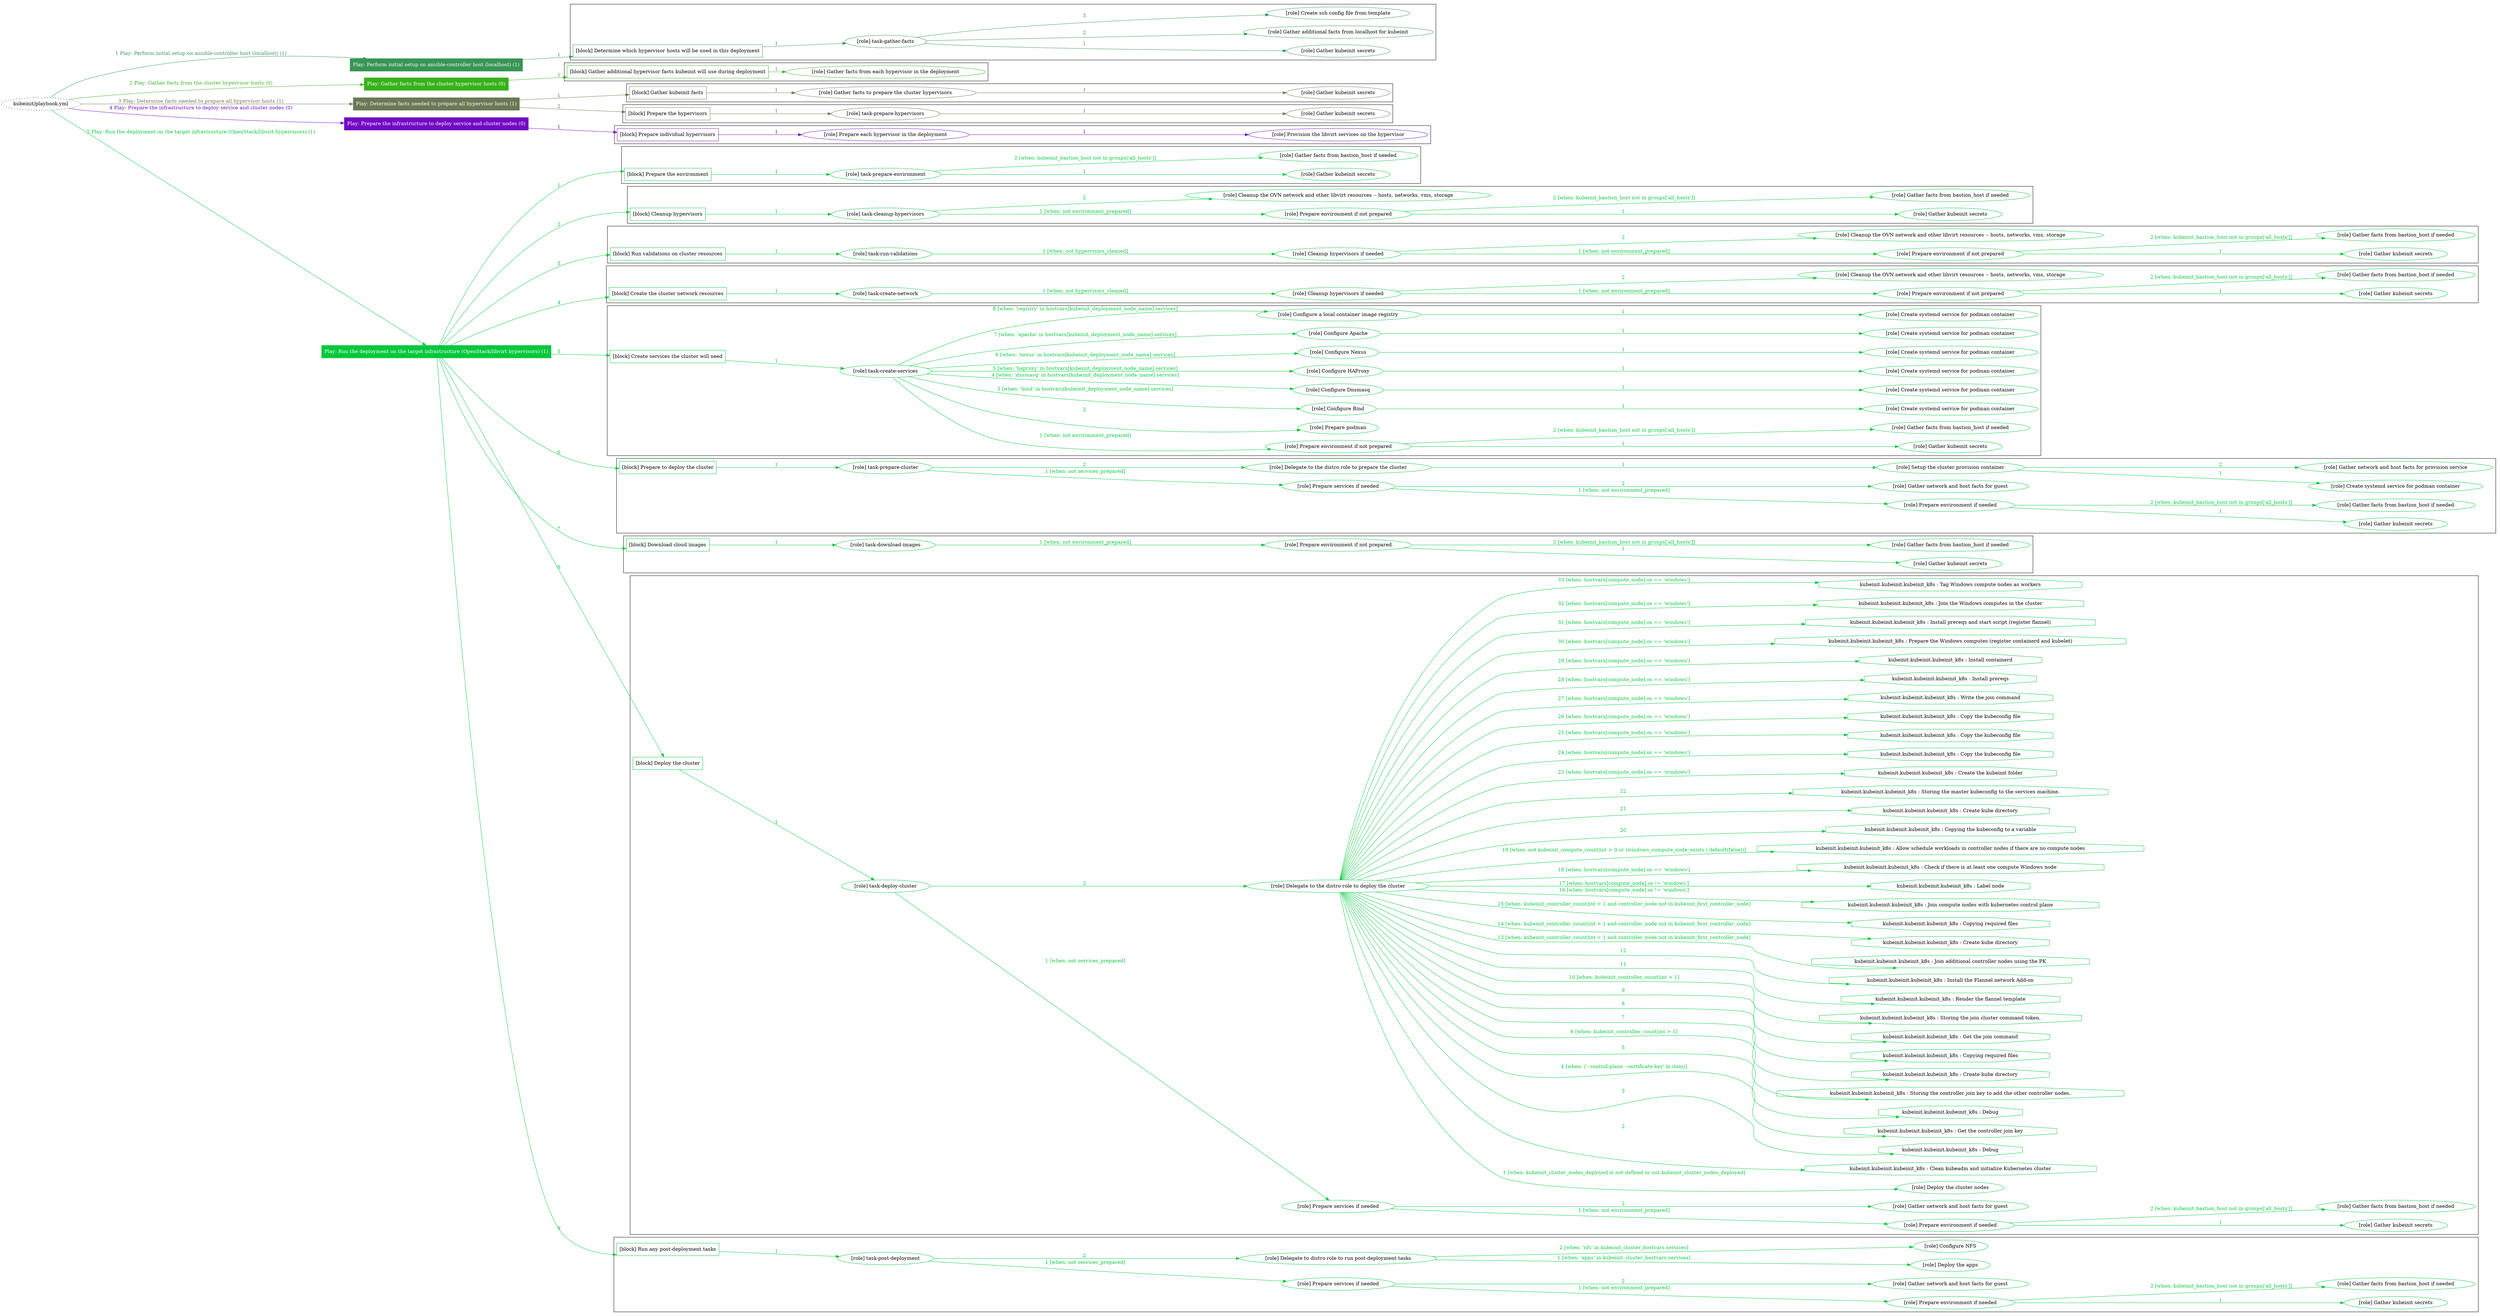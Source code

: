 digraph {
	graph [concentrate=true ordering=in rankdir=LR ratio=fill]
	edge [esep=5 sep=10]
	"kubeinit/playbook.yml" [URL="/home/runner/work/kubeinit/kubeinit/kubeinit/playbook.yml" id=playbook_8aa23e9a style=dotted]
	"kubeinit/playbook.yml" -> play_cd98b6c5 [label="1 Play: Perform initial setup on ansible-controller host (localhost) (1)" color="#379555" fontcolor="#379555" id=edge_play_cd98b6c5 labeltooltip="1 Play: Perform initial setup on ansible-controller host (localhost) (1)" tooltip="1 Play: Perform initial setup on ansible-controller host (localhost) (1)"]
	subgraph "Play: Perform initial setup on ansible-controller host (localhost) (1)" {
		play_cd98b6c5 [label="Play: Perform initial setup on ansible-controller host (localhost) (1)" URL="/home/runner/work/kubeinit/kubeinit/kubeinit/playbook.yml" color="#379555" fontcolor="#ffffff" id=play_cd98b6c5 shape=box style=filled tooltip=localhost]
		play_cd98b6c5 -> block_4af69494 [label=1 color="#379555" fontcolor="#379555" id=edge_block_4af69494 labeltooltip=1 tooltip=1]
		subgraph cluster_block_4af69494 {
			block_4af69494 [label="[block] Determine which hypervisor hosts will be used in this deployment" URL="/home/runner/work/kubeinit/kubeinit/kubeinit/playbook.yml" color="#379555" id=block_4af69494 labeltooltip="Determine which hypervisor hosts will be used in this deployment" shape=box tooltip="Determine which hypervisor hosts will be used in this deployment"]
			block_4af69494 -> role_90cfe1df [label="1 " color="#379555" fontcolor="#379555" id=edge_role_90cfe1df labeltooltip="1 " tooltip="1 "]
			subgraph "task-gather-facts" {
				role_90cfe1df [label="[role] task-gather-facts" URL="/home/runner/work/kubeinit/kubeinit/kubeinit/playbook.yml" color="#379555" id=role_90cfe1df tooltip="task-gather-facts"]
				role_90cfe1df -> role_1c43a6e4 [label="1 " color="#379555" fontcolor="#379555" id=edge_role_1c43a6e4 labeltooltip="1 " tooltip="1 "]
				subgraph "Gather kubeinit secrets" {
					role_1c43a6e4 [label="[role] Gather kubeinit secrets" URL="/home/runner/.ansible/collections/ansible_collections/kubeinit/kubeinit/roles/kubeinit_prepare/tasks/build_hypervisors_group.yml" color="#379555" id=role_1c43a6e4 tooltip="Gather kubeinit secrets"]
				}
				role_90cfe1df -> role_4e40751f [label="2 " color="#379555" fontcolor="#379555" id=edge_role_4e40751f labeltooltip="2 " tooltip="2 "]
				subgraph "Gather additional facts from localhost for kubeinit" {
					role_4e40751f [label="[role] Gather additional facts from localhost for kubeinit" URL="/home/runner/.ansible/collections/ansible_collections/kubeinit/kubeinit/roles/kubeinit_prepare/tasks/build_hypervisors_group.yml" color="#379555" id=role_4e40751f tooltip="Gather additional facts from localhost for kubeinit"]
				}
				role_90cfe1df -> role_7b172cb4 [label="3 " color="#379555" fontcolor="#379555" id=edge_role_7b172cb4 labeltooltip="3 " tooltip="3 "]
				subgraph "Create ssh config file from template" {
					role_7b172cb4 [label="[role] Create ssh config file from template" URL="/home/runner/.ansible/collections/ansible_collections/kubeinit/kubeinit/roles/kubeinit_prepare/tasks/build_hypervisors_group.yml" color="#379555" id=role_7b172cb4 tooltip="Create ssh config file from template"]
				}
			}
		}
	}
	"kubeinit/playbook.yml" -> play_408498d5 [label="2 Play: Gather facts from the cluster hypervisor hosts (0)" color="#36b21a" fontcolor="#36b21a" id=edge_play_408498d5 labeltooltip="2 Play: Gather facts from the cluster hypervisor hosts (0)" tooltip="2 Play: Gather facts from the cluster hypervisor hosts (0)"]
	subgraph "Play: Gather facts from the cluster hypervisor hosts (0)" {
		play_408498d5 [label="Play: Gather facts from the cluster hypervisor hosts (0)" URL="/home/runner/work/kubeinit/kubeinit/kubeinit/playbook.yml" color="#36b21a" fontcolor="#ffffff" id=play_408498d5 shape=box style=filled tooltip="Play: Gather facts from the cluster hypervisor hosts (0)"]
		play_408498d5 -> block_f7fae4e7 [label=1 color="#36b21a" fontcolor="#36b21a" id=edge_block_f7fae4e7 labeltooltip=1 tooltip=1]
		subgraph cluster_block_f7fae4e7 {
			block_f7fae4e7 [label="[block] Gather additional hypervisor facts kubeinit will use during deployment" URL="/home/runner/work/kubeinit/kubeinit/kubeinit/playbook.yml" color="#36b21a" id=block_f7fae4e7 labeltooltip="Gather additional hypervisor facts kubeinit will use during deployment" shape=box tooltip="Gather additional hypervisor facts kubeinit will use during deployment"]
			block_f7fae4e7 -> role_cbfa24d5 [label="1 " color="#36b21a" fontcolor="#36b21a" id=edge_role_cbfa24d5 labeltooltip="1 " tooltip="1 "]
			subgraph "Gather facts from each hypervisor in the deployment" {
				role_cbfa24d5 [label="[role] Gather facts from each hypervisor in the deployment" URL="/home/runner/work/kubeinit/kubeinit/kubeinit/playbook.yml" color="#36b21a" id=role_cbfa24d5 tooltip="Gather facts from each hypervisor in the deployment"]
			}
		}
	}
	"kubeinit/playbook.yml" -> play_54182580 [label="3 Play: Determine facts needed to prepare all hypervisor hosts (1)" color="#6b7854" fontcolor="#6b7854" id=edge_play_54182580 labeltooltip="3 Play: Determine facts needed to prepare all hypervisor hosts (1)" tooltip="3 Play: Determine facts needed to prepare all hypervisor hosts (1)"]
	subgraph "Play: Determine facts needed to prepare all hypervisor hosts (1)" {
		play_54182580 [label="Play: Determine facts needed to prepare all hypervisor hosts (1)" URL="/home/runner/work/kubeinit/kubeinit/kubeinit/playbook.yml" color="#6b7854" fontcolor="#ffffff" id=play_54182580 shape=box style=filled tooltip=localhost]
		play_54182580 -> block_6794e18d [label=1 color="#6b7854" fontcolor="#6b7854" id=edge_block_6794e18d labeltooltip=1 tooltip=1]
		subgraph cluster_block_6794e18d {
			block_6794e18d [label="[block] Gather kubeinit facts" URL="/home/runner/work/kubeinit/kubeinit/kubeinit/playbook.yml" color="#6b7854" id=block_6794e18d labeltooltip="Gather kubeinit facts" shape=box tooltip="Gather kubeinit facts"]
			block_6794e18d -> role_4c86e197 [label="1 " color="#6b7854" fontcolor="#6b7854" id=edge_role_4c86e197 labeltooltip="1 " tooltip="1 "]
			subgraph "Gather facts to prepare the cluster hypervisors" {
				role_4c86e197 [label="[role] Gather facts to prepare the cluster hypervisors" URL="/home/runner/work/kubeinit/kubeinit/kubeinit/playbook.yml" color="#6b7854" id=role_4c86e197 tooltip="Gather facts to prepare the cluster hypervisors"]
				role_4c86e197 -> role_c50cfcb4 [label="1 " color="#6b7854" fontcolor="#6b7854" id=edge_role_c50cfcb4 labeltooltip="1 " tooltip="1 "]
				subgraph "Gather kubeinit secrets" {
					role_c50cfcb4 [label="[role] Gather kubeinit secrets" URL="/home/runner/.ansible/collections/ansible_collections/kubeinit/kubeinit/roles/kubeinit_prepare/tasks/gather_kubeinit_facts.yml" color="#6b7854" id=role_c50cfcb4 tooltip="Gather kubeinit secrets"]
				}
			}
		}
		play_54182580 -> block_95a0bc5e [label=2 color="#6b7854" fontcolor="#6b7854" id=edge_block_95a0bc5e labeltooltip=2 tooltip=2]
		subgraph cluster_block_95a0bc5e {
			block_95a0bc5e [label="[block] Prepare the hypervisors" URL="/home/runner/work/kubeinit/kubeinit/kubeinit/playbook.yml" color="#6b7854" id=block_95a0bc5e labeltooltip="Prepare the hypervisors" shape=box tooltip="Prepare the hypervisors"]
			block_95a0bc5e -> role_4e1619a2 [label="1 " color="#6b7854" fontcolor="#6b7854" id=edge_role_4e1619a2 labeltooltip="1 " tooltip="1 "]
			subgraph "task-prepare-hypervisors" {
				role_4e1619a2 [label="[role] task-prepare-hypervisors" URL="/home/runner/work/kubeinit/kubeinit/kubeinit/playbook.yml" color="#6b7854" id=role_4e1619a2 tooltip="task-prepare-hypervisors"]
				role_4e1619a2 -> role_c68c039a [label="1 " color="#6b7854" fontcolor="#6b7854" id=edge_role_c68c039a labeltooltip="1 " tooltip="1 "]
				subgraph "Gather kubeinit secrets" {
					role_c68c039a [label="[role] Gather kubeinit secrets" URL="/home/runner/.ansible/collections/ansible_collections/kubeinit/kubeinit/roles/kubeinit_prepare/tasks/gather_kubeinit_facts.yml" color="#6b7854" id=role_c68c039a tooltip="Gather kubeinit secrets"]
				}
			}
		}
	}
	"kubeinit/playbook.yml" -> play_5bcd251f [label="4 Play: Prepare the infrastructure to deploy service and cluster nodes (0)" color="#7209c3" fontcolor="#7209c3" id=edge_play_5bcd251f labeltooltip="4 Play: Prepare the infrastructure to deploy service and cluster nodes (0)" tooltip="4 Play: Prepare the infrastructure to deploy service and cluster nodes (0)"]
	subgraph "Play: Prepare the infrastructure to deploy service and cluster nodes (0)" {
		play_5bcd251f [label="Play: Prepare the infrastructure to deploy service and cluster nodes (0)" URL="/home/runner/work/kubeinit/kubeinit/kubeinit/playbook.yml" color="#7209c3" fontcolor="#ffffff" id=play_5bcd251f shape=box style=filled tooltip="Play: Prepare the infrastructure to deploy service and cluster nodes (0)"]
		play_5bcd251f -> block_cff88ce3 [label=1 color="#7209c3" fontcolor="#7209c3" id=edge_block_cff88ce3 labeltooltip=1 tooltip=1]
		subgraph cluster_block_cff88ce3 {
			block_cff88ce3 [label="[block] Prepare individual hypervisors" URL="/home/runner/work/kubeinit/kubeinit/kubeinit/playbook.yml" color="#7209c3" id=block_cff88ce3 labeltooltip="Prepare individual hypervisors" shape=box tooltip="Prepare individual hypervisors"]
			block_cff88ce3 -> role_e86b3a93 [label="1 " color="#7209c3" fontcolor="#7209c3" id=edge_role_e86b3a93 labeltooltip="1 " tooltip="1 "]
			subgraph "Prepare each hypervisor in the deployment" {
				role_e86b3a93 [label="[role] Prepare each hypervisor in the deployment" URL="/home/runner/work/kubeinit/kubeinit/kubeinit/playbook.yml" color="#7209c3" id=role_e86b3a93 tooltip="Prepare each hypervisor in the deployment"]
				role_e86b3a93 -> role_d707ee61 [label="1 " color="#7209c3" fontcolor="#7209c3" id=edge_role_d707ee61 labeltooltip="1 " tooltip="1 "]
				subgraph "Provision the libvirt services on the hypervisor" {
					role_d707ee61 [label="[role] Provision the libvirt services on the hypervisor" URL="/home/runner/.ansible/collections/ansible_collections/kubeinit/kubeinit/roles/kubeinit_prepare/tasks/prepare_hypervisor.yml" color="#7209c3" id=role_d707ee61 tooltip="Provision the libvirt services on the hypervisor"]
				}
			}
		}
	}
	"kubeinit/playbook.yml" -> play_88527e81 [label="5 Play: Run the deployment on the target infrastructure (OpenStack/libvirt hypervisors) (1)" color="#04c83c" fontcolor="#04c83c" id=edge_play_88527e81 labeltooltip="5 Play: Run the deployment on the target infrastructure (OpenStack/libvirt hypervisors) (1)" tooltip="5 Play: Run the deployment on the target infrastructure (OpenStack/libvirt hypervisors) (1)"]
	subgraph "Play: Run the deployment on the target infrastructure (OpenStack/libvirt hypervisors) (1)" {
		play_88527e81 [label="Play: Run the deployment on the target infrastructure (OpenStack/libvirt hypervisors) (1)" URL="/home/runner/work/kubeinit/kubeinit/kubeinit/playbook.yml" color="#04c83c" fontcolor="#ffffff" id=play_88527e81 shape=box style=filled tooltip=localhost]
		play_88527e81 -> block_e77905aa [label=1 color="#04c83c" fontcolor="#04c83c" id=edge_block_e77905aa labeltooltip=1 tooltip=1]
		subgraph cluster_block_e77905aa {
			block_e77905aa [label="[block] Prepare the environment" URL="/home/runner/work/kubeinit/kubeinit/kubeinit/playbook.yml" color="#04c83c" id=block_e77905aa labeltooltip="Prepare the environment" shape=box tooltip="Prepare the environment"]
			block_e77905aa -> role_17d58317 [label="1 " color="#04c83c" fontcolor="#04c83c" id=edge_role_17d58317 labeltooltip="1 " tooltip="1 "]
			subgraph "task-prepare-environment" {
				role_17d58317 [label="[role] task-prepare-environment" URL="/home/runner/work/kubeinit/kubeinit/kubeinit/playbook.yml" color="#04c83c" id=role_17d58317 tooltip="task-prepare-environment"]
				role_17d58317 -> role_803e21ff [label="1 " color="#04c83c" fontcolor="#04c83c" id=edge_role_803e21ff labeltooltip="1 " tooltip="1 "]
				subgraph "Gather kubeinit secrets" {
					role_803e21ff [label="[role] Gather kubeinit secrets" URL="/home/runner/.ansible/collections/ansible_collections/kubeinit/kubeinit/roles/kubeinit_prepare/tasks/gather_kubeinit_facts.yml" color="#04c83c" id=role_803e21ff tooltip="Gather kubeinit secrets"]
				}
				role_17d58317 -> role_2f92a001 [label="2 [when: kubeinit_bastion_host not in groups['all_hosts']]" color="#04c83c" fontcolor="#04c83c" id=edge_role_2f92a001 labeltooltip="2 [when: kubeinit_bastion_host not in groups['all_hosts']]" tooltip="2 [when: kubeinit_bastion_host not in groups['all_hosts']]"]
				subgraph "Gather facts from bastion_host if needed" {
					role_2f92a001 [label="[role] Gather facts from bastion_host if needed" URL="/home/runner/.ansible/collections/ansible_collections/kubeinit/kubeinit/roles/kubeinit_prepare/tasks/main.yml" color="#04c83c" id=role_2f92a001 tooltip="Gather facts from bastion_host if needed"]
				}
			}
		}
		play_88527e81 -> block_278d7f8b [label=2 color="#04c83c" fontcolor="#04c83c" id=edge_block_278d7f8b labeltooltip=2 tooltip=2]
		subgraph cluster_block_278d7f8b {
			block_278d7f8b [label="[block] Cleanup hypervisors" URL="/home/runner/work/kubeinit/kubeinit/kubeinit/playbook.yml" color="#04c83c" id=block_278d7f8b labeltooltip="Cleanup hypervisors" shape=box tooltip="Cleanup hypervisors"]
			block_278d7f8b -> role_0317e4b9 [label="1 " color="#04c83c" fontcolor="#04c83c" id=edge_role_0317e4b9 labeltooltip="1 " tooltip="1 "]
			subgraph "task-cleanup-hypervisors" {
				role_0317e4b9 [label="[role] task-cleanup-hypervisors" URL="/home/runner/work/kubeinit/kubeinit/kubeinit/playbook.yml" color="#04c83c" id=role_0317e4b9 tooltip="task-cleanup-hypervisors"]
				role_0317e4b9 -> role_cc21f709 [label="1 [when: not environment_prepared]" color="#04c83c" fontcolor="#04c83c" id=edge_role_cc21f709 labeltooltip="1 [when: not environment_prepared]" tooltip="1 [when: not environment_prepared]"]
				subgraph "Prepare environment if not prepared" {
					role_cc21f709 [label="[role] Prepare environment if not prepared" URL="/home/runner/.ansible/collections/ansible_collections/kubeinit/kubeinit/roles/kubeinit_libvirt/tasks/cleanup_hypervisors.yml" color="#04c83c" id=role_cc21f709 tooltip="Prepare environment if not prepared"]
					role_cc21f709 -> role_a3f7b4e4 [label="1 " color="#04c83c" fontcolor="#04c83c" id=edge_role_a3f7b4e4 labeltooltip="1 " tooltip="1 "]
					subgraph "Gather kubeinit secrets" {
						role_a3f7b4e4 [label="[role] Gather kubeinit secrets" URL="/home/runner/.ansible/collections/ansible_collections/kubeinit/kubeinit/roles/kubeinit_prepare/tasks/gather_kubeinit_facts.yml" color="#04c83c" id=role_a3f7b4e4 tooltip="Gather kubeinit secrets"]
					}
					role_cc21f709 -> role_ff176de2 [label="2 [when: kubeinit_bastion_host not in groups['all_hosts']]" color="#04c83c" fontcolor="#04c83c" id=edge_role_ff176de2 labeltooltip="2 [when: kubeinit_bastion_host not in groups['all_hosts']]" tooltip="2 [when: kubeinit_bastion_host not in groups['all_hosts']]"]
					subgraph "Gather facts from bastion_host if needed" {
						role_ff176de2 [label="[role] Gather facts from bastion_host if needed" URL="/home/runner/.ansible/collections/ansible_collections/kubeinit/kubeinit/roles/kubeinit_prepare/tasks/main.yml" color="#04c83c" id=role_ff176de2 tooltip="Gather facts from bastion_host if needed"]
					}
				}
				role_0317e4b9 -> role_97eb3e12 [label="2 " color="#04c83c" fontcolor="#04c83c" id=edge_role_97eb3e12 labeltooltip="2 " tooltip="2 "]
				subgraph "Cleanup the OVN network and other libvirt resources -- hosts, networks, vms, storage" {
					role_97eb3e12 [label="[role] Cleanup the OVN network and other libvirt resources -- hosts, networks, vms, storage" URL="/home/runner/.ansible/collections/ansible_collections/kubeinit/kubeinit/roles/kubeinit_libvirt/tasks/cleanup_hypervisors.yml" color="#04c83c" id=role_97eb3e12 tooltip="Cleanup the OVN network and other libvirt resources -- hosts, networks, vms, storage"]
				}
			}
		}
		play_88527e81 -> block_63290867 [label=3 color="#04c83c" fontcolor="#04c83c" id=edge_block_63290867 labeltooltip=3 tooltip=3]
		subgraph cluster_block_63290867 {
			block_63290867 [label="[block] Run validations on cluster resources" URL="/home/runner/work/kubeinit/kubeinit/kubeinit/playbook.yml" color="#04c83c" id=block_63290867 labeltooltip="Run validations on cluster resources" shape=box tooltip="Run validations on cluster resources"]
			block_63290867 -> role_8f01a610 [label="1 " color="#04c83c" fontcolor="#04c83c" id=edge_role_8f01a610 labeltooltip="1 " tooltip="1 "]
			subgraph "task-run-validations" {
				role_8f01a610 [label="[role] task-run-validations" URL="/home/runner/work/kubeinit/kubeinit/kubeinit/playbook.yml" color="#04c83c" id=role_8f01a610 tooltip="task-run-validations"]
				role_8f01a610 -> role_e217f904 [label="1 [when: not hypervisors_cleaned]" color="#04c83c" fontcolor="#04c83c" id=edge_role_e217f904 labeltooltip="1 [when: not hypervisors_cleaned]" tooltip="1 [when: not hypervisors_cleaned]"]
				subgraph "Cleanup hypervisors if needed" {
					role_e217f904 [label="[role] Cleanup hypervisors if needed" URL="/home/runner/.ansible/collections/ansible_collections/kubeinit/kubeinit/roles/kubeinit_validations/tasks/main.yml" color="#04c83c" id=role_e217f904 tooltip="Cleanup hypervisors if needed"]
					role_e217f904 -> role_d8991ed1 [label="1 [when: not environment_prepared]" color="#04c83c" fontcolor="#04c83c" id=edge_role_d8991ed1 labeltooltip="1 [when: not environment_prepared]" tooltip="1 [when: not environment_prepared]"]
					subgraph "Prepare environment if not prepared" {
						role_d8991ed1 [label="[role] Prepare environment if not prepared" URL="/home/runner/.ansible/collections/ansible_collections/kubeinit/kubeinit/roles/kubeinit_libvirt/tasks/cleanup_hypervisors.yml" color="#04c83c" id=role_d8991ed1 tooltip="Prepare environment if not prepared"]
						role_d8991ed1 -> role_13cc940e [label="1 " color="#04c83c" fontcolor="#04c83c" id=edge_role_13cc940e labeltooltip="1 " tooltip="1 "]
						subgraph "Gather kubeinit secrets" {
							role_13cc940e [label="[role] Gather kubeinit secrets" URL="/home/runner/.ansible/collections/ansible_collections/kubeinit/kubeinit/roles/kubeinit_prepare/tasks/gather_kubeinit_facts.yml" color="#04c83c" id=role_13cc940e tooltip="Gather kubeinit secrets"]
						}
						role_d8991ed1 -> role_cdd3e230 [label="2 [when: kubeinit_bastion_host not in groups['all_hosts']]" color="#04c83c" fontcolor="#04c83c" id=edge_role_cdd3e230 labeltooltip="2 [when: kubeinit_bastion_host not in groups['all_hosts']]" tooltip="2 [when: kubeinit_bastion_host not in groups['all_hosts']]"]
						subgraph "Gather facts from bastion_host if needed" {
							role_cdd3e230 [label="[role] Gather facts from bastion_host if needed" URL="/home/runner/.ansible/collections/ansible_collections/kubeinit/kubeinit/roles/kubeinit_prepare/tasks/main.yml" color="#04c83c" id=role_cdd3e230 tooltip="Gather facts from bastion_host if needed"]
						}
					}
					role_e217f904 -> role_ada7df81 [label="2 " color="#04c83c" fontcolor="#04c83c" id=edge_role_ada7df81 labeltooltip="2 " tooltip="2 "]
					subgraph "Cleanup the OVN network and other libvirt resources -- hosts, networks, vms, storage" {
						role_ada7df81 [label="[role] Cleanup the OVN network and other libvirt resources -- hosts, networks, vms, storage" URL="/home/runner/.ansible/collections/ansible_collections/kubeinit/kubeinit/roles/kubeinit_libvirt/tasks/cleanup_hypervisors.yml" color="#04c83c" id=role_ada7df81 tooltip="Cleanup the OVN network and other libvirt resources -- hosts, networks, vms, storage"]
					}
				}
			}
		}
		play_88527e81 -> block_86859166 [label=4 color="#04c83c" fontcolor="#04c83c" id=edge_block_86859166 labeltooltip=4 tooltip=4]
		subgraph cluster_block_86859166 {
			block_86859166 [label="[block] Create the cluster network resources" URL="/home/runner/work/kubeinit/kubeinit/kubeinit/playbook.yml" color="#04c83c" id=block_86859166 labeltooltip="Create the cluster network resources" shape=box tooltip="Create the cluster network resources"]
			block_86859166 -> role_4fadc670 [label="1 " color="#04c83c" fontcolor="#04c83c" id=edge_role_4fadc670 labeltooltip="1 " tooltip="1 "]
			subgraph "task-create-network" {
				role_4fadc670 [label="[role] task-create-network" URL="/home/runner/work/kubeinit/kubeinit/kubeinit/playbook.yml" color="#04c83c" id=role_4fadc670 tooltip="task-create-network"]
				role_4fadc670 -> role_e10f8951 [label="1 [when: not hypervisors_cleaned]" color="#04c83c" fontcolor="#04c83c" id=edge_role_e10f8951 labeltooltip="1 [when: not hypervisors_cleaned]" tooltip="1 [when: not hypervisors_cleaned]"]
				subgraph "Cleanup hypervisors if needed" {
					role_e10f8951 [label="[role] Cleanup hypervisors if needed" URL="/home/runner/.ansible/collections/ansible_collections/kubeinit/kubeinit/roles/kubeinit_libvirt/tasks/create_network.yml" color="#04c83c" id=role_e10f8951 tooltip="Cleanup hypervisors if needed"]
					role_e10f8951 -> role_b4a0e330 [label="1 [when: not environment_prepared]" color="#04c83c" fontcolor="#04c83c" id=edge_role_b4a0e330 labeltooltip="1 [when: not environment_prepared]" tooltip="1 [when: not environment_prepared]"]
					subgraph "Prepare environment if not prepared" {
						role_b4a0e330 [label="[role] Prepare environment if not prepared" URL="/home/runner/.ansible/collections/ansible_collections/kubeinit/kubeinit/roles/kubeinit_libvirt/tasks/cleanup_hypervisors.yml" color="#04c83c" id=role_b4a0e330 tooltip="Prepare environment if not prepared"]
						role_b4a0e330 -> role_83b4a374 [label="1 " color="#04c83c" fontcolor="#04c83c" id=edge_role_83b4a374 labeltooltip="1 " tooltip="1 "]
						subgraph "Gather kubeinit secrets" {
							role_83b4a374 [label="[role] Gather kubeinit secrets" URL="/home/runner/.ansible/collections/ansible_collections/kubeinit/kubeinit/roles/kubeinit_prepare/tasks/gather_kubeinit_facts.yml" color="#04c83c" id=role_83b4a374 tooltip="Gather kubeinit secrets"]
						}
						role_b4a0e330 -> role_383d2bb2 [label="2 [when: kubeinit_bastion_host not in groups['all_hosts']]" color="#04c83c" fontcolor="#04c83c" id=edge_role_383d2bb2 labeltooltip="2 [when: kubeinit_bastion_host not in groups['all_hosts']]" tooltip="2 [when: kubeinit_bastion_host not in groups['all_hosts']]"]
						subgraph "Gather facts from bastion_host if needed" {
							role_383d2bb2 [label="[role] Gather facts from bastion_host if needed" URL="/home/runner/.ansible/collections/ansible_collections/kubeinit/kubeinit/roles/kubeinit_prepare/tasks/main.yml" color="#04c83c" id=role_383d2bb2 tooltip="Gather facts from bastion_host if needed"]
						}
					}
					role_e10f8951 -> role_ce4853d6 [label="2 " color="#04c83c" fontcolor="#04c83c" id=edge_role_ce4853d6 labeltooltip="2 " tooltip="2 "]
					subgraph "Cleanup the OVN network and other libvirt resources -- hosts, networks, vms, storage" {
						role_ce4853d6 [label="[role] Cleanup the OVN network and other libvirt resources -- hosts, networks, vms, storage" URL="/home/runner/.ansible/collections/ansible_collections/kubeinit/kubeinit/roles/kubeinit_libvirt/tasks/cleanup_hypervisors.yml" color="#04c83c" id=role_ce4853d6 tooltip="Cleanup the OVN network and other libvirt resources -- hosts, networks, vms, storage"]
					}
				}
			}
		}
		play_88527e81 -> block_d8ce3d43 [label=5 color="#04c83c" fontcolor="#04c83c" id=edge_block_d8ce3d43 labeltooltip=5 tooltip=5]
		subgraph cluster_block_d8ce3d43 {
			block_d8ce3d43 [label="[block] Create services the cluster will need" URL="/home/runner/work/kubeinit/kubeinit/kubeinit/playbook.yml" color="#04c83c" id=block_d8ce3d43 labeltooltip="Create services the cluster will need" shape=box tooltip="Create services the cluster will need"]
			block_d8ce3d43 -> role_1b26278e [label="1 " color="#04c83c" fontcolor="#04c83c" id=edge_role_1b26278e labeltooltip="1 " tooltip="1 "]
			subgraph "task-create-services" {
				role_1b26278e [label="[role] task-create-services" URL="/home/runner/work/kubeinit/kubeinit/kubeinit/playbook.yml" color="#04c83c" id=role_1b26278e tooltip="task-create-services"]
				role_1b26278e -> role_297ffa29 [label="1 [when: not environment_prepared]" color="#04c83c" fontcolor="#04c83c" id=edge_role_297ffa29 labeltooltip="1 [when: not environment_prepared]" tooltip="1 [when: not environment_prepared]"]
				subgraph "Prepare environment if not prepared" {
					role_297ffa29 [label="[role] Prepare environment if not prepared" URL="/home/runner/.ansible/collections/ansible_collections/kubeinit/kubeinit/roles/kubeinit_services/tasks/main.yml" color="#04c83c" id=role_297ffa29 tooltip="Prepare environment if not prepared"]
					role_297ffa29 -> role_f2e95ff0 [label="1 " color="#04c83c" fontcolor="#04c83c" id=edge_role_f2e95ff0 labeltooltip="1 " tooltip="1 "]
					subgraph "Gather kubeinit secrets" {
						role_f2e95ff0 [label="[role] Gather kubeinit secrets" URL="/home/runner/.ansible/collections/ansible_collections/kubeinit/kubeinit/roles/kubeinit_prepare/tasks/gather_kubeinit_facts.yml" color="#04c83c" id=role_f2e95ff0 tooltip="Gather kubeinit secrets"]
					}
					role_297ffa29 -> role_394a98dd [label="2 [when: kubeinit_bastion_host not in groups['all_hosts']]" color="#04c83c" fontcolor="#04c83c" id=edge_role_394a98dd labeltooltip="2 [when: kubeinit_bastion_host not in groups['all_hosts']]" tooltip="2 [when: kubeinit_bastion_host not in groups['all_hosts']]"]
					subgraph "Gather facts from bastion_host if needed" {
						role_394a98dd [label="[role] Gather facts from bastion_host if needed" URL="/home/runner/.ansible/collections/ansible_collections/kubeinit/kubeinit/roles/kubeinit_prepare/tasks/main.yml" color="#04c83c" id=role_394a98dd tooltip="Gather facts from bastion_host if needed"]
					}
				}
				role_1b26278e -> role_89f7f092 [label="2 " color="#04c83c" fontcolor="#04c83c" id=edge_role_89f7f092 labeltooltip="2 " tooltip="2 "]
				subgraph "Prepare podman" {
					role_89f7f092 [label="[role] Prepare podman" URL="/home/runner/.ansible/collections/ansible_collections/kubeinit/kubeinit/roles/kubeinit_services/tasks/00_create_service_pod.yml" color="#04c83c" id=role_89f7f092 tooltip="Prepare podman"]
				}
				role_1b26278e -> role_d67849f6 [label="3 [when: 'bind' in hostvars[kubeinit_deployment_node_name].services]" color="#04c83c" fontcolor="#04c83c" id=edge_role_d67849f6 labeltooltip="3 [when: 'bind' in hostvars[kubeinit_deployment_node_name].services]" tooltip="3 [when: 'bind' in hostvars[kubeinit_deployment_node_name].services]"]
				subgraph "Configure Bind" {
					role_d67849f6 [label="[role] Configure Bind" URL="/home/runner/.ansible/collections/ansible_collections/kubeinit/kubeinit/roles/kubeinit_services/tasks/start_services_containers.yml" color="#04c83c" id=role_d67849f6 tooltip="Configure Bind"]
					role_d67849f6 -> role_1462cd9b [label="1 " color="#04c83c" fontcolor="#04c83c" id=edge_role_1462cd9b labeltooltip="1 " tooltip="1 "]
					subgraph "Create systemd service for podman container" {
						role_1462cd9b [label="[role] Create systemd service for podman container" URL="/home/runner/.ansible/collections/ansible_collections/kubeinit/kubeinit/roles/kubeinit_bind/tasks/main.yml" color="#04c83c" id=role_1462cd9b tooltip="Create systemd service for podman container"]
					}
				}
				role_1b26278e -> role_af4f4de4 [label="4 [when: 'dnsmasq' in hostvars[kubeinit_deployment_node_name].services]" color="#04c83c" fontcolor="#04c83c" id=edge_role_af4f4de4 labeltooltip="4 [when: 'dnsmasq' in hostvars[kubeinit_deployment_node_name].services]" tooltip="4 [when: 'dnsmasq' in hostvars[kubeinit_deployment_node_name].services]"]
				subgraph "Configure Dnsmasq" {
					role_af4f4de4 [label="[role] Configure Dnsmasq" URL="/home/runner/.ansible/collections/ansible_collections/kubeinit/kubeinit/roles/kubeinit_services/tasks/start_services_containers.yml" color="#04c83c" id=role_af4f4de4 tooltip="Configure Dnsmasq"]
					role_af4f4de4 -> role_0b11d218 [label="1 " color="#04c83c" fontcolor="#04c83c" id=edge_role_0b11d218 labeltooltip="1 " tooltip="1 "]
					subgraph "Create systemd service for podman container" {
						role_0b11d218 [label="[role] Create systemd service for podman container" URL="/home/runner/.ansible/collections/ansible_collections/kubeinit/kubeinit/roles/kubeinit_dnsmasq/tasks/main.yml" color="#04c83c" id=role_0b11d218 tooltip="Create systemd service for podman container"]
					}
				}
				role_1b26278e -> role_e835db4d [label="5 [when: 'haproxy' in hostvars[kubeinit_deployment_node_name].services]" color="#04c83c" fontcolor="#04c83c" id=edge_role_e835db4d labeltooltip="5 [when: 'haproxy' in hostvars[kubeinit_deployment_node_name].services]" tooltip="5 [when: 'haproxy' in hostvars[kubeinit_deployment_node_name].services]"]
				subgraph "Configure HAProxy" {
					role_e835db4d [label="[role] Configure HAProxy" URL="/home/runner/.ansible/collections/ansible_collections/kubeinit/kubeinit/roles/kubeinit_services/tasks/start_services_containers.yml" color="#04c83c" id=role_e835db4d tooltip="Configure HAProxy"]
					role_e835db4d -> role_bb5a6951 [label="1 " color="#04c83c" fontcolor="#04c83c" id=edge_role_bb5a6951 labeltooltip="1 " tooltip="1 "]
					subgraph "Create systemd service for podman container" {
						role_bb5a6951 [label="[role] Create systemd service for podman container" URL="/home/runner/.ansible/collections/ansible_collections/kubeinit/kubeinit/roles/kubeinit_haproxy/tasks/main.yml" color="#04c83c" id=role_bb5a6951 tooltip="Create systemd service for podman container"]
					}
				}
				role_1b26278e -> role_a7474e31 [label="6 [when: 'nexus' in hostvars[kubeinit_deployment_node_name].services]" color="#04c83c" fontcolor="#04c83c" id=edge_role_a7474e31 labeltooltip="6 [when: 'nexus' in hostvars[kubeinit_deployment_node_name].services]" tooltip="6 [when: 'nexus' in hostvars[kubeinit_deployment_node_name].services]"]
				subgraph "Configure Nexus" {
					role_a7474e31 [label="[role] Configure Nexus" URL="/home/runner/.ansible/collections/ansible_collections/kubeinit/kubeinit/roles/kubeinit_services/tasks/start_services_containers.yml" color="#04c83c" id=role_a7474e31 tooltip="Configure Nexus"]
					role_a7474e31 -> role_a75a7c3c [label="1 " color="#04c83c" fontcolor="#04c83c" id=edge_role_a75a7c3c labeltooltip="1 " tooltip="1 "]
					subgraph "Create systemd service for podman container" {
						role_a75a7c3c [label="[role] Create systemd service for podman container" URL="/home/runner/.ansible/collections/ansible_collections/kubeinit/kubeinit/roles/kubeinit_nexus/tasks/main.yml" color="#04c83c" id=role_a75a7c3c tooltip="Create systemd service for podman container"]
					}
				}
				role_1b26278e -> role_0d57faa8 [label="7 [when: 'apache' in hostvars[kubeinit_deployment_node_name].services]" color="#04c83c" fontcolor="#04c83c" id=edge_role_0d57faa8 labeltooltip="7 [when: 'apache' in hostvars[kubeinit_deployment_node_name].services]" tooltip="7 [when: 'apache' in hostvars[kubeinit_deployment_node_name].services]"]
				subgraph "Configure Apache" {
					role_0d57faa8 [label="[role] Configure Apache" URL="/home/runner/.ansible/collections/ansible_collections/kubeinit/kubeinit/roles/kubeinit_services/tasks/start_services_containers.yml" color="#04c83c" id=role_0d57faa8 tooltip="Configure Apache"]
					role_0d57faa8 -> role_5982bf32 [label="1 " color="#04c83c" fontcolor="#04c83c" id=edge_role_5982bf32 labeltooltip="1 " tooltip="1 "]
					subgraph "Create systemd service for podman container" {
						role_5982bf32 [label="[role] Create systemd service for podman container" URL="/home/runner/.ansible/collections/ansible_collections/kubeinit/kubeinit/roles/kubeinit_apache/tasks/main.yml" color="#04c83c" id=role_5982bf32 tooltip="Create systemd service for podman container"]
					}
				}
				role_1b26278e -> role_d11aa1b7 [label="8 [when: 'registry' in hostvars[kubeinit_deployment_node_name].services]" color="#04c83c" fontcolor="#04c83c" id=edge_role_d11aa1b7 labeltooltip="8 [when: 'registry' in hostvars[kubeinit_deployment_node_name].services]" tooltip="8 [when: 'registry' in hostvars[kubeinit_deployment_node_name].services]"]
				subgraph "Configure a local container image registry" {
					role_d11aa1b7 [label="[role] Configure a local container image registry" URL="/home/runner/.ansible/collections/ansible_collections/kubeinit/kubeinit/roles/kubeinit_services/tasks/start_services_containers.yml" color="#04c83c" id=role_d11aa1b7 tooltip="Configure a local container image registry"]
					role_d11aa1b7 -> role_cb211d09 [label="1 " color="#04c83c" fontcolor="#04c83c" id=edge_role_cb211d09 labeltooltip="1 " tooltip="1 "]
					subgraph "Create systemd service for podman container" {
						role_cb211d09 [label="[role] Create systemd service for podman container" URL="/home/runner/.ansible/collections/ansible_collections/kubeinit/kubeinit/roles/kubeinit_registry/tasks/main.yml" color="#04c83c" id=role_cb211d09 tooltip="Create systemd service for podman container"]
					}
				}
			}
		}
		play_88527e81 -> block_221259ff [label=6 color="#04c83c" fontcolor="#04c83c" id=edge_block_221259ff labeltooltip=6 tooltip=6]
		subgraph cluster_block_221259ff {
			block_221259ff [label="[block] Prepare to deploy the cluster" URL="/home/runner/work/kubeinit/kubeinit/kubeinit/playbook.yml" color="#04c83c" id=block_221259ff labeltooltip="Prepare to deploy the cluster" shape=box tooltip="Prepare to deploy the cluster"]
			block_221259ff -> role_74ab576c [label="1 " color="#04c83c" fontcolor="#04c83c" id=edge_role_74ab576c labeltooltip="1 " tooltip="1 "]
			subgraph "task-prepare-cluster" {
				role_74ab576c [label="[role] task-prepare-cluster" URL="/home/runner/work/kubeinit/kubeinit/kubeinit/playbook.yml" color="#04c83c" id=role_74ab576c tooltip="task-prepare-cluster"]
				role_74ab576c -> role_1b79f5e9 [label="1 [when: not services_prepared]" color="#04c83c" fontcolor="#04c83c" id=edge_role_1b79f5e9 labeltooltip="1 [when: not services_prepared]" tooltip="1 [when: not services_prepared]"]
				subgraph "Prepare services if needed" {
					role_1b79f5e9 [label="[role] Prepare services if needed" URL="/home/runner/.ansible/collections/ansible_collections/kubeinit/kubeinit/roles/kubeinit_prepare/tasks/prepare_cluster.yml" color="#04c83c" id=role_1b79f5e9 tooltip="Prepare services if needed"]
					role_1b79f5e9 -> role_a0b61bd3 [label="1 [when: not environment_prepared]" color="#04c83c" fontcolor="#04c83c" id=edge_role_a0b61bd3 labeltooltip="1 [when: not environment_prepared]" tooltip="1 [when: not environment_prepared]"]
					subgraph "Prepare environment if needed" {
						role_a0b61bd3 [label="[role] Prepare environment if needed" URL="/home/runner/.ansible/collections/ansible_collections/kubeinit/kubeinit/roles/kubeinit_services/tasks/prepare_services.yml" color="#04c83c" id=role_a0b61bd3 tooltip="Prepare environment if needed"]
						role_a0b61bd3 -> role_603bef3a [label="1 " color="#04c83c" fontcolor="#04c83c" id=edge_role_603bef3a labeltooltip="1 " tooltip="1 "]
						subgraph "Gather kubeinit secrets" {
							role_603bef3a [label="[role] Gather kubeinit secrets" URL="/home/runner/.ansible/collections/ansible_collections/kubeinit/kubeinit/roles/kubeinit_prepare/tasks/gather_kubeinit_facts.yml" color="#04c83c" id=role_603bef3a tooltip="Gather kubeinit secrets"]
						}
						role_a0b61bd3 -> role_ab9040e6 [label="2 [when: kubeinit_bastion_host not in groups['all_hosts']]" color="#04c83c" fontcolor="#04c83c" id=edge_role_ab9040e6 labeltooltip="2 [when: kubeinit_bastion_host not in groups['all_hosts']]" tooltip="2 [when: kubeinit_bastion_host not in groups['all_hosts']]"]
						subgraph "Gather facts from bastion_host if needed" {
							role_ab9040e6 [label="[role] Gather facts from bastion_host if needed" URL="/home/runner/.ansible/collections/ansible_collections/kubeinit/kubeinit/roles/kubeinit_prepare/tasks/main.yml" color="#04c83c" id=role_ab9040e6 tooltip="Gather facts from bastion_host if needed"]
						}
					}
					role_1b79f5e9 -> role_f6758b02 [label="2 " color="#04c83c" fontcolor="#04c83c" id=edge_role_f6758b02 labeltooltip="2 " tooltip="2 "]
					subgraph "Gather network and host facts for guest" {
						role_f6758b02 [label="[role] Gather network and host facts for guest" URL="/home/runner/.ansible/collections/ansible_collections/kubeinit/kubeinit/roles/kubeinit_services/tasks/prepare_services.yml" color="#04c83c" id=role_f6758b02 tooltip="Gather network and host facts for guest"]
					}
				}
				role_74ab576c -> role_71b9ef28 [label="2 " color="#04c83c" fontcolor="#04c83c" id=edge_role_71b9ef28 labeltooltip="2 " tooltip="2 "]
				subgraph "Delegate to the distro role to prepare the cluster" {
					role_71b9ef28 [label="[role] Delegate to the distro role to prepare the cluster" URL="/home/runner/.ansible/collections/ansible_collections/kubeinit/kubeinit/roles/kubeinit_prepare/tasks/prepare_cluster.yml" color="#04c83c" id=role_71b9ef28 tooltip="Delegate to the distro role to prepare the cluster"]
					role_71b9ef28 -> role_4089fd6f [label="1 " color="#04c83c" fontcolor="#04c83c" id=edge_role_4089fd6f labeltooltip="1 " tooltip="1 "]
					subgraph "Setup the cluster provision container" {
						role_4089fd6f [label="[role] Setup the cluster provision container" URL="/home/runner/.ansible/collections/ansible_collections/kubeinit/kubeinit/roles/kubeinit_k8s/tasks/prepare_cluster.yml" color="#04c83c" id=role_4089fd6f tooltip="Setup the cluster provision container"]
						role_4089fd6f -> role_478ed010 [label="1 " color="#04c83c" fontcolor="#04c83c" id=edge_role_478ed010 labeltooltip="1 " tooltip="1 "]
						subgraph "Create systemd service for podman container" {
							role_478ed010 [label="[role] Create systemd service for podman container" URL="/home/runner/.ansible/collections/ansible_collections/kubeinit/kubeinit/roles/kubeinit_services/tasks/create_provision_container.yml" color="#04c83c" id=role_478ed010 tooltip="Create systemd service for podman container"]
						}
						role_4089fd6f -> role_a7f5525e [label="2 " color="#04c83c" fontcolor="#04c83c" id=edge_role_a7f5525e labeltooltip="2 " tooltip="2 "]
						subgraph "Gather network and host facts for provision service" {
							role_a7f5525e [label="[role] Gather network and host facts for provision service" URL="/home/runner/.ansible/collections/ansible_collections/kubeinit/kubeinit/roles/kubeinit_services/tasks/create_provision_container.yml" color="#04c83c" id=role_a7f5525e tooltip="Gather network and host facts for provision service"]
						}
					}
				}
			}
		}
		play_88527e81 -> block_28fe17e6 [label=7 color="#04c83c" fontcolor="#04c83c" id=edge_block_28fe17e6 labeltooltip=7 tooltip=7]
		subgraph cluster_block_28fe17e6 {
			block_28fe17e6 [label="[block] Download cloud images" URL="/home/runner/work/kubeinit/kubeinit/kubeinit/playbook.yml" color="#04c83c" id=block_28fe17e6 labeltooltip="Download cloud images" shape=box tooltip="Download cloud images"]
			block_28fe17e6 -> role_4e48b6a2 [label="1 " color="#04c83c" fontcolor="#04c83c" id=edge_role_4e48b6a2 labeltooltip="1 " tooltip="1 "]
			subgraph "task-download-images" {
				role_4e48b6a2 [label="[role] task-download-images" URL="/home/runner/work/kubeinit/kubeinit/kubeinit/playbook.yml" color="#04c83c" id=role_4e48b6a2 tooltip="task-download-images"]
				role_4e48b6a2 -> role_be1866fe [label="1 [when: not environment_prepared]" color="#04c83c" fontcolor="#04c83c" id=edge_role_be1866fe labeltooltip="1 [when: not environment_prepared]" tooltip="1 [when: not environment_prepared]"]
				subgraph "Prepare environment if not prepared" {
					role_be1866fe [label="[role] Prepare environment if not prepared" URL="/home/runner/.ansible/collections/ansible_collections/kubeinit/kubeinit/roles/kubeinit_libvirt/tasks/download_cloud_images.yml" color="#04c83c" id=role_be1866fe tooltip="Prepare environment if not prepared"]
					role_be1866fe -> role_a0dea3f4 [label="1 " color="#04c83c" fontcolor="#04c83c" id=edge_role_a0dea3f4 labeltooltip="1 " tooltip="1 "]
					subgraph "Gather kubeinit secrets" {
						role_a0dea3f4 [label="[role] Gather kubeinit secrets" URL="/home/runner/.ansible/collections/ansible_collections/kubeinit/kubeinit/roles/kubeinit_prepare/tasks/gather_kubeinit_facts.yml" color="#04c83c" id=role_a0dea3f4 tooltip="Gather kubeinit secrets"]
					}
					role_be1866fe -> role_ac795213 [label="2 [when: kubeinit_bastion_host not in groups['all_hosts']]" color="#04c83c" fontcolor="#04c83c" id=edge_role_ac795213 labeltooltip="2 [when: kubeinit_bastion_host not in groups['all_hosts']]" tooltip="2 [when: kubeinit_bastion_host not in groups['all_hosts']]"]
					subgraph "Gather facts from bastion_host if needed" {
						role_ac795213 [label="[role] Gather facts from bastion_host if needed" URL="/home/runner/.ansible/collections/ansible_collections/kubeinit/kubeinit/roles/kubeinit_prepare/tasks/main.yml" color="#04c83c" id=role_ac795213 tooltip="Gather facts from bastion_host if needed"]
					}
				}
			}
		}
		play_88527e81 -> block_91058887 [label=8 color="#04c83c" fontcolor="#04c83c" id=edge_block_91058887 labeltooltip=8 tooltip=8]
		subgraph cluster_block_91058887 {
			block_91058887 [label="[block] Deploy the cluster" URL="/home/runner/work/kubeinit/kubeinit/kubeinit/playbook.yml" color="#04c83c" id=block_91058887 labeltooltip="Deploy the cluster" shape=box tooltip="Deploy the cluster"]
			block_91058887 -> role_0da6360e [label="1 " color="#04c83c" fontcolor="#04c83c" id=edge_role_0da6360e labeltooltip="1 " tooltip="1 "]
			subgraph "task-deploy-cluster" {
				role_0da6360e [label="[role] task-deploy-cluster" URL="/home/runner/work/kubeinit/kubeinit/kubeinit/playbook.yml" color="#04c83c" id=role_0da6360e tooltip="task-deploy-cluster"]
				role_0da6360e -> role_df4df4f5 [label="1 [when: not services_prepared]" color="#04c83c" fontcolor="#04c83c" id=edge_role_df4df4f5 labeltooltip="1 [when: not services_prepared]" tooltip="1 [when: not services_prepared]"]
				subgraph "Prepare services if needed" {
					role_df4df4f5 [label="[role] Prepare services if needed" URL="/home/runner/.ansible/collections/ansible_collections/kubeinit/kubeinit/roles/kubeinit_prepare/tasks/deploy_cluster.yml" color="#04c83c" id=role_df4df4f5 tooltip="Prepare services if needed"]
					role_df4df4f5 -> role_e8a29194 [label="1 [when: not environment_prepared]" color="#04c83c" fontcolor="#04c83c" id=edge_role_e8a29194 labeltooltip="1 [when: not environment_prepared]" tooltip="1 [when: not environment_prepared]"]
					subgraph "Prepare environment if needed" {
						role_e8a29194 [label="[role] Prepare environment if needed" URL="/home/runner/.ansible/collections/ansible_collections/kubeinit/kubeinit/roles/kubeinit_services/tasks/prepare_services.yml" color="#04c83c" id=role_e8a29194 tooltip="Prepare environment if needed"]
						role_e8a29194 -> role_6c3e8f6d [label="1 " color="#04c83c" fontcolor="#04c83c" id=edge_role_6c3e8f6d labeltooltip="1 " tooltip="1 "]
						subgraph "Gather kubeinit secrets" {
							role_6c3e8f6d [label="[role] Gather kubeinit secrets" URL="/home/runner/.ansible/collections/ansible_collections/kubeinit/kubeinit/roles/kubeinit_prepare/tasks/gather_kubeinit_facts.yml" color="#04c83c" id=role_6c3e8f6d tooltip="Gather kubeinit secrets"]
						}
						role_e8a29194 -> role_ed87ec4b [label="2 [when: kubeinit_bastion_host not in groups['all_hosts']]" color="#04c83c" fontcolor="#04c83c" id=edge_role_ed87ec4b labeltooltip="2 [when: kubeinit_bastion_host not in groups['all_hosts']]" tooltip="2 [when: kubeinit_bastion_host not in groups['all_hosts']]"]
						subgraph "Gather facts from bastion_host if needed" {
							role_ed87ec4b [label="[role] Gather facts from bastion_host if needed" URL="/home/runner/.ansible/collections/ansible_collections/kubeinit/kubeinit/roles/kubeinit_prepare/tasks/main.yml" color="#04c83c" id=role_ed87ec4b tooltip="Gather facts from bastion_host if needed"]
						}
					}
					role_df4df4f5 -> role_6af3ed29 [label="2 " color="#04c83c" fontcolor="#04c83c" id=edge_role_6af3ed29 labeltooltip="2 " tooltip="2 "]
					subgraph "Gather network and host facts for guest" {
						role_6af3ed29 [label="[role] Gather network and host facts for guest" URL="/home/runner/.ansible/collections/ansible_collections/kubeinit/kubeinit/roles/kubeinit_services/tasks/prepare_services.yml" color="#04c83c" id=role_6af3ed29 tooltip="Gather network and host facts for guest"]
					}
				}
				role_0da6360e -> role_2c227bed [label="2 " color="#04c83c" fontcolor="#04c83c" id=edge_role_2c227bed labeltooltip="2 " tooltip="2 "]
				subgraph "Delegate to the distro role to deploy the cluster" {
					role_2c227bed [label="[role] Delegate to the distro role to deploy the cluster" URL="/home/runner/.ansible/collections/ansible_collections/kubeinit/kubeinit/roles/kubeinit_prepare/tasks/deploy_cluster.yml" color="#04c83c" id=role_2c227bed tooltip="Delegate to the distro role to deploy the cluster"]
					role_2c227bed -> role_0535858f [label="1 [when: kubeinit_cluster_nodes_deployed is not defined or not kubeinit_cluster_nodes_deployed]" color="#04c83c" fontcolor="#04c83c" id=edge_role_0535858f labeltooltip="1 [when: kubeinit_cluster_nodes_deployed is not defined or not kubeinit_cluster_nodes_deployed]" tooltip="1 [when: kubeinit_cluster_nodes_deployed is not defined or not kubeinit_cluster_nodes_deployed]"]
					subgraph "Deploy the cluster nodes" {
						role_0535858f [label="[role] Deploy the cluster nodes" URL="/home/runner/.ansible/collections/ansible_collections/kubeinit/kubeinit/roles/kubeinit_k8s/tasks/main.yml" color="#04c83c" id=role_0535858f tooltip="Deploy the cluster nodes"]
					}
					task_db420898 [label="kubeinit.kubeinit.kubeinit_k8s : Clean kubeadm and initialize Kubernetes cluster" URL="/home/runner/.ansible/collections/ansible_collections/kubeinit/kubeinit/roles/kubeinit_k8s/tasks/main.yml" color="#04c83c" id=task_db420898 shape=octagon tooltip="kubeinit.kubeinit.kubeinit_k8s : Clean kubeadm and initialize Kubernetes cluster"]
					role_2c227bed -> task_db420898 [label="2 " color="#04c83c" fontcolor="#04c83c" id=edge_task_db420898 labeltooltip="2 " tooltip="2 "]
					task_54e2c0e5 [label="kubeinit.kubeinit.kubeinit_k8s : Debug" URL="/home/runner/.ansible/collections/ansible_collections/kubeinit/kubeinit/roles/kubeinit_k8s/tasks/main.yml" color="#04c83c" id=task_54e2c0e5 shape=octagon tooltip="kubeinit.kubeinit.kubeinit_k8s : Debug"]
					role_2c227bed -> task_54e2c0e5 [label="3 " color="#04c83c" fontcolor="#04c83c" id=edge_task_54e2c0e5 labeltooltip="3 " tooltip="3 "]
					task_8ad5f077 [label="kubeinit.kubeinit.kubeinit_k8s : Get the controller join key" URL="/home/runner/.ansible/collections/ansible_collections/kubeinit/kubeinit/roles/kubeinit_k8s/tasks/main.yml" color="#04c83c" id=task_8ad5f077 shape=octagon tooltip="kubeinit.kubeinit.kubeinit_k8s : Get the controller join key"]
					role_2c227bed -> task_8ad5f077 [label="4 [when: ('--control-plane --certificate-key' in item)]" color="#04c83c" fontcolor="#04c83c" id=edge_task_8ad5f077 labeltooltip="4 [when: ('--control-plane --certificate-key' in item)]" tooltip="4 [when: ('--control-plane --certificate-key' in item)]"]
					task_66d2fcfa [label="kubeinit.kubeinit.kubeinit_k8s : Debug" URL="/home/runner/.ansible/collections/ansible_collections/kubeinit/kubeinit/roles/kubeinit_k8s/tasks/main.yml" color="#04c83c" id=task_66d2fcfa shape=octagon tooltip="kubeinit.kubeinit.kubeinit_k8s : Debug"]
					role_2c227bed -> task_66d2fcfa [label="5 " color="#04c83c" fontcolor="#04c83c" id=edge_task_66d2fcfa labeltooltip="5 " tooltip="5 "]
					task_802e967c [label="kubeinit.kubeinit.kubeinit_k8s : Storing the controller join key to add the other controller nodes." URL="/home/runner/.ansible/collections/ansible_collections/kubeinit/kubeinit/roles/kubeinit_k8s/tasks/main.yml" color="#04c83c" id=task_802e967c shape=octagon tooltip="kubeinit.kubeinit.kubeinit_k8s : Storing the controller join key to add the other controller nodes."]
					role_2c227bed -> task_802e967c [label="6 [when: kubeinit_controller_count|int > 1]" color="#04c83c" fontcolor="#04c83c" id=edge_task_802e967c labeltooltip="6 [when: kubeinit_controller_count|int > 1]" tooltip="6 [when: kubeinit_controller_count|int > 1]"]
					task_44c2d24b [label="kubeinit.kubeinit.kubeinit_k8s : Create kube directory" URL="/home/runner/.ansible/collections/ansible_collections/kubeinit/kubeinit/roles/kubeinit_k8s/tasks/main.yml" color="#04c83c" id=task_44c2d24b shape=octagon tooltip="kubeinit.kubeinit.kubeinit_k8s : Create kube directory"]
					role_2c227bed -> task_44c2d24b [label="7 " color="#04c83c" fontcolor="#04c83c" id=edge_task_44c2d24b labeltooltip="7 " tooltip="7 "]
					task_5fdcb14a [label="kubeinit.kubeinit.kubeinit_k8s : Copying required files" URL="/home/runner/.ansible/collections/ansible_collections/kubeinit/kubeinit/roles/kubeinit_k8s/tasks/main.yml" color="#04c83c" id=task_5fdcb14a shape=octagon tooltip="kubeinit.kubeinit.kubeinit_k8s : Copying required files"]
					role_2c227bed -> task_5fdcb14a [label="8 " color="#04c83c" fontcolor="#04c83c" id=edge_task_5fdcb14a labeltooltip="8 " tooltip="8 "]
					task_d07b50b4 [label="kubeinit.kubeinit.kubeinit_k8s : Get the join command" URL="/home/runner/.ansible/collections/ansible_collections/kubeinit/kubeinit/roles/kubeinit_k8s/tasks/main.yml" color="#04c83c" id=task_d07b50b4 shape=octagon tooltip="kubeinit.kubeinit.kubeinit_k8s : Get the join command"]
					role_2c227bed -> task_d07b50b4 [label="9 " color="#04c83c" fontcolor="#04c83c" id=edge_task_d07b50b4 labeltooltip="9 " tooltip="9 "]
					task_65e31448 [label="kubeinit.kubeinit.kubeinit_k8s : Storing the join cluster command token." URL="/home/runner/.ansible/collections/ansible_collections/kubeinit/kubeinit/roles/kubeinit_k8s/tasks/main.yml" color="#04c83c" id=task_65e31448 shape=octagon tooltip="kubeinit.kubeinit.kubeinit_k8s : Storing the join cluster command token."]
					role_2c227bed -> task_65e31448 [label="10 [when: kubeinit_controller_count|int > 1]" color="#04c83c" fontcolor="#04c83c" id=edge_task_65e31448 labeltooltip="10 [when: kubeinit_controller_count|int > 1]" tooltip="10 [when: kubeinit_controller_count|int > 1]"]
					task_bf8ac177 [label="kubeinit.kubeinit.kubeinit_k8s : Render the flannel template" URL="/home/runner/.ansible/collections/ansible_collections/kubeinit/kubeinit/roles/kubeinit_k8s/tasks/main.yml" color="#04c83c" id=task_bf8ac177 shape=octagon tooltip="kubeinit.kubeinit.kubeinit_k8s : Render the flannel template"]
					role_2c227bed -> task_bf8ac177 [label="11 " color="#04c83c" fontcolor="#04c83c" id=edge_task_bf8ac177 labeltooltip="11 " tooltip="11 "]
					task_bd8f458a [label="kubeinit.kubeinit.kubeinit_k8s : Install the Flannel network Add-on" URL="/home/runner/.ansible/collections/ansible_collections/kubeinit/kubeinit/roles/kubeinit_k8s/tasks/main.yml" color="#04c83c" id=task_bd8f458a shape=octagon tooltip="kubeinit.kubeinit.kubeinit_k8s : Install the Flannel network Add-on"]
					role_2c227bed -> task_bd8f458a [label="12 " color="#04c83c" fontcolor="#04c83c" id=edge_task_bd8f458a labeltooltip="12 " tooltip="12 "]
					task_2e3fbef8 [label="kubeinit.kubeinit.kubeinit_k8s : Join additional controller nodes using the PK" URL="/home/runner/.ansible/collections/ansible_collections/kubeinit/kubeinit/roles/kubeinit_k8s/tasks/main.yml" color="#04c83c" id=task_2e3fbef8 shape=octagon tooltip="kubeinit.kubeinit.kubeinit_k8s : Join additional controller nodes using the PK"]
					role_2c227bed -> task_2e3fbef8 [label="13 [when: kubeinit_controller_count|int > 1 and controller_node not in kubeinit_first_controller_node]" color="#04c83c" fontcolor="#04c83c" id=edge_task_2e3fbef8 labeltooltip="13 [when: kubeinit_controller_count|int > 1 and controller_node not in kubeinit_first_controller_node]" tooltip="13 [when: kubeinit_controller_count|int > 1 and controller_node not in kubeinit_first_controller_node]"]
					task_846ddc4e [label="kubeinit.kubeinit.kubeinit_k8s : Create kube directory" URL="/home/runner/.ansible/collections/ansible_collections/kubeinit/kubeinit/roles/kubeinit_k8s/tasks/main.yml" color="#04c83c" id=task_846ddc4e shape=octagon tooltip="kubeinit.kubeinit.kubeinit_k8s : Create kube directory"]
					role_2c227bed -> task_846ddc4e [label="14 [when: kubeinit_controller_count|int > 1 and controller_node not in kubeinit_first_controller_node]" color="#04c83c" fontcolor="#04c83c" id=edge_task_846ddc4e labeltooltip="14 [when: kubeinit_controller_count|int > 1 and controller_node not in kubeinit_first_controller_node]" tooltip="14 [when: kubeinit_controller_count|int > 1 and controller_node not in kubeinit_first_controller_node]"]
					task_b7731e8d [label="kubeinit.kubeinit.kubeinit_k8s : Copying required files" URL="/home/runner/.ansible/collections/ansible_collections/kubeinit/kubeinit/roles/kubeinit_k8s/tasks/main.yml" color="#04c83c" id=task_b7731e8d shape=octagon tooltip="kubeinit.kubeinit.kubeinit_k8s : Copying required files"]
					role_2c227bed -> task_b7731e8d [label="15 [when: kubeinit_controller_count|int > 1 and controller_node not in kubeinit_first_controller_node]" color="#04c83c" fontcolor="#04c83c" id=edge_task_b7731e8d labeltooltip="15 [when: kubeinit_controller_count|int > 1 and controller_node not in kubeinit_first_controller_node]" tooltip="15 [when: kubeinit_controller_count|int > 1 and controller_node not in kubeinit_first_controller_node]"]
					task_434d5725 [label="kubeinit.kubeinit.kubeinit_k8s : Join compute nodes with kubernetes control plane" URL="/home/runner/.ansible/collections/ansible_collections/kubeinit/kubeinit/roles/kubeinit_k8s/tasks/main.yml" color="#04c83c" id=task_434d5725 shape=octagon tooltip="kubeinit.kubeinit.kubeinit_k8s : Join compute nodes with kubernetes control plane"]
					role_2c227bed -> task_434d5725 [label="16 [when: hostvars[compute_node].os != 'windows']" color="#04c83c" fontcolor="#04c83c" id=edge_task_434d5725 labeltooltip="16 [when: hostvars[compute_node].os != 'windows']" tooltip="16 [when: hostvars[compute_node].os != 'windows']"]
					task_f18b576c [label="kubeinit.kubeinit.kubeinit_k8s : Label node" URL="/home/runner/.ansible/collections/ansible_collections/kubeinit/kubeinit/roles/kubeinit_k8s/tasks/main.yml" color="#04c83c" id=task_f18b576c shape=octagon tooltip="kubeinit.kubeinit.kubeinit_k8s : Label node"]
					role_2c227bed -> task_f18b576c [label="17 [when: hostvars[compute_node].os != 'windows']" color="#04c83c" fontcolor="#04c83c" id=edge_task_f18b576c labeltooltip="17 [when: hostvars[compute_node].os != 'windows']" tooltip="17 [when: hostvars[compute_node].os != 'windows']"]
					task_319acf54 [label="kubeinit.kubeinit.kubeinit_k8s : Check if there is at least one compute Windows node" URL="/home/runner/.ansible/collections/ansible_collections/kubeinit/kubeinit/roles/kubeinit_k8s/tasks/main.yml" color="#04c83c" id=task_319acf54 shape=octagon tooltip="kubeinit.kubeinit.kubeinit_k8s : Check if there is at least one compute Windows node"]
					role_2c227bed -> task_319acf54 [label="18 [when: hostvars[compute_node].os == 'windows']" color="#04c83c" fontcolor="#04c83c" id=edge_task_319acf54 labeltooltip="18 [when: hostvars[compute_node].os == 'windows']" tooltip="18 [when: hostvars[compute_node].os == 'windows']"]
					task_5b9bf7a8 [label="kubeinit.kubeinit.kubeinit_k8s : Allow schedule workloads in controller nodes if there are no compute nodes" URL="/home/runner/.ansible/collections/ansible_collections/kubeinit/kubeinit/roles/kubeinit_k8s/tasks/main.yml" color="#04c83c" id=task_5b9bf7a8 shape=octagon tooltip="kubeinit.kubeinit.kubeinit_k8s : Allow schedule workloads in controller nodes if there are no compute nodes"]
					role_2c227bed -> task_5b9bf7a8 [label="19 [when: not kubeinit_compute_count|int > 0 or (windows_compute_node_exists | default(false))]" color="#04c83c" fontcolor="#04c83c" id=edge_task_5b9bf7a8 labeltooltip="19 [when: not kubeinit_compute_count|int > 0 or (windows_compute_node_exists | default(false))]" tooltip="19 [when: not kubeinit_compute_count|int > 0 or (windows_compute_node_exists | default(false))]"]
					task_a413a773 [label="kubeinit.kubeinit.kubeinit_k8s : Copying the kubeconfig to a variable" URL="/home/runner/.ansible/collections/ansible_collections/kubeinit/kubeinit/roles/kubeinit_k8s/tasks/main.yml" color="#04c83c" id=task_a413a773 shape=octagon tooltip="kubeinit.kubeinit.kubeinit_k8s : Copying the kubeconfig to a variable"]
					role_2c227bed -> task_a413a773 [label="20 " color="#04c83c" fontcolor="#04c83c" id=edge_task_a413a773 labeltooltip="20 " tooltip="20 "]
					task_c661ac28 [label="kubeinit.kubeinit.kubeinit_k8s : Create kube directory" URL="/home/runner/.ansible/collections/ansible_collections/kubeinit/kubeinit/roles/kubeinit_k8s/tasks/main.yml" color="#04c83c" id=task_c661ac28 shape=octagon tooltip="kubeinit.kubeinit.kubeinit_k8s : Create kube directory"]
					role_2c227bed -> task_c661ac28 [label="21 " color="#04c83c" fontcolor="#04c83c" id=edge_task_c661ac28 labeltooltip="21 " tooltip="21 "]
					task_97ed224e [label="kubeinit.kubeinit.kubeinit_k8s : Storing the master kubeconfig to the services machine." URL="/home/runner/.ansible/collections/ansible_collections/kubeinit/kubeinit/roles/kubeinit_k8s/tasks/main.yml" color="#04c83c" id=task_97ed224e shape=octagon tooltip="kubeinit.kubeinit.kubeinit_k8s : Storing the master kubeconfig to the services machine."]
					role_2c227bed -> task_97ed224e [label="22 " color="#04c83c" fontcolor="#04c83c" id=edge_task_97ed224e labeltooltip="22 " tooltip="22 "]
					task_1661cfd6 [label="kubeinit.kubeinit.kubeinit_k8s : Create the kubeinit folder" URL="/home/runner/.ansible/collections/ansible_collections/kubeinit/kubeinit/roles/kubeinit_k8s/tasks/main.yml" color="#04c83c" id=task_1661cfd6 shape=octagon tooltip="kubeinit.kubeinit.kubeinit_k8s : Create the kubeinit folder"]
					role_2c227bed -> task_1661cfd6 [label="23 [when: hostvars[compute_node].os == 'windows']" color="#04c83c" fontcolor="#04c83c" id=edge_task_1661cfd6 labeltooltip="23 [when: hostvars[compute_node].os == 'windows']" tooltip="23 [when: hostvars[compute_node].os == 'windows']"]
					task_09d79c68 [label="kubeinit.kubeinit.kubeinit_k8s : Copy the kubeconfig file" URL="/home/runner/.ansible/collections/ansible_collections/kubeinit/kubeinit/roles/kubeinit_k8s/tasks/main.yml" color="#04c83c" id=task_09d79c68 shape=octagon tooltip="kubeinit.kubeinit.kubeinit_k8s : Copy the kubeconfig file"]
					role_2c227bed -> task_09d79c68 [label="24 [when: hostvars[compute_node].os == 'windows']" color="#04c83c" fontcolor="#04c83c" id=edge_task_09d79c68 labeltooltip="24 [when: hostvars[compute_node].os == 'windows']" tooltip="24 [when: hostvars[compute_node].os == 'windows']"]
					task_fe8a71a3 [label="kubeinit.kubeinit.kubeinit_k8s : Copy the kubeconfig file" URL="/home/runner/.ansible/collections/ansible_collections/kubeinit/kubeinit/roles/kubeinit_k8s/tasks/main.yml" color="#04c83c" id=task_fe8a71a3 shape=octagon tooltip="kubeinit.kubeinit.kubeinit_k8s : Copy the kubeconfig file"]
					role_2c227bed -> task_fe8a71a3 [label="25 [when: hostvars[compute_node].os == 'windows']" color="#04c83c" fontcolor="#04c83c" id=edge_task_fe8a71a3 labeltooltip="25 [when: hostvars[compute_node].os == 'windows']" tooltip="25 [when: hostvars[compute_node].os == 'windows']"]
					task_cf3445b9 [label="kubeinit.kubeinit.kubeinit_k8s : Copy the kubeconfig file" URL="/home/runner/.ansible/collections/ansible_collections/kubeinit/kubeinit/roles/kubeinit_k8s/tasks/main.yml" color="#04c83c" id=task_cf3445b9 shape=octagon tooltip="kubeinit.kubeinit.kubeinit_k8s : Copy the kubeconfig file"]
					role_2c227bed -> task_cf3445b9 [label="26 [when: hostvars[compute_node].os == 'windows']" color="#04c83c" fontcolor="#04c83c" id=edge_task_cf3445b9 labeltooltip="26 [when: hostvars[compute_node].os == 'windows']" tooltip="26 [when: hostvars[compute_node].os == 'windows']"]
					task_e1e2d1b8 [label="kubeinit.kubeinit.kubeinit_k8s : Write the join command" URL="/home/runner/.ansible/collections/ansible_collections/kubeinit/kubeinit/roles/kubeinit_k8s/tasks/main.yml" color="#04c83c" id=task_e1e2d1b8 shape=octagon tooltip="kubeinit.kubeinit.kubeinit_k8s : Write the join command"]
					role_2c227bed -> task_e1e2d1b8 [label="27 [when: hostvars[compute_node].os == 'windows']" color="#04c83c" fontcolor="#04c83c" id=edge_task_e1e2d1b8 labeltooltip="27 [when: hostvars[compute_node].os == 'windows']" tooltip="27 [when: hostvars[compute_node].os == 'windows']"]
					task_30d0c887 [label="kubeinit.kubeinit.kubeinit_k8s : Install prereqs" URL="/home/runner/.ansible/collections/ansible_collections/kubeinit/kubeinit/roles/kubeinit_k8s/tasks/main.yml" color="#04c83c" id=task_30d0c887 shape=octagon tooltip="kubeinit.kubeinit.kubeinit_k8s : Install prereqs"]
					role_2c227bed -> task_30d0c887 [label="28 [when: hostvars[compute_node].os == 'windows']" color="#04c83c" fontcolor="#04c83c" id=edge_task_30d0c887 labeltooltip="28 [when: hostvars[compute_node].os == 'windows']" tooltip="28 [when: hostvars[compute_node].os == 'windows']"]
					task_81161c43 [label="kubeinit.kubeinit.kubeinit_k8s : Install containerd" URL="/home/runner/.ansible/collections/ansible_collections/kubeinit/kubeinit/roles/kubeinit_k8s/tasks/main.yml" color="#04c83c" id=task_81161c43 shape=octagon tooltip="kubeinit.kubeinit.kubeinit_k8s : Install containerd"]
					role_2c227bed -> task_81161c43 [label="29 [when: hostvars[compute_node].os == 'windows']" color="#04c83c" fontcolor="#04c83c" id=edge_task_81161c43 labeltooltip="29 [when: hostvars[compute_node].os == 'windows']" tooltip="29 [when: hostvars[compute_node].os == 'windows']"]
					task_bfcf2382 [label="kubeinit.kubeinit.kubeinit_k8s : Prepare the Windows computes (register containerd and kubelet)" URL="/home/runner/.ansible/collections/ansible_collections/kubeinit/kubeinit/roles/kubeinit_k8s/tasks/main.yml" color="#04c83c" id=task_bfcf2382 shape=octagon tooltip="kubeinit.kubeinit.kubeinit_k8s : Prepare the Windows computes (register containerd and kubelet)"]
					role_2c227bed -> task_bfcf2382 [label="30 [when: hostvars[compute_node].os == 'windows']" color="#04c83c" fontcolor="#04c83c" id=edge_task_bfcf2382 labeltooltip="30 [when: hostvars[compute_node].os == 'windows']" tooltip="30 [when: hostvars[compute_node].os == 'windows']"]
					task_31cbfdf3 [label="kubeinit.kubeinit.kubeinit_k8s : Install prereqs and start script (register flannel)" URL="/home/runner/.ansible/collections/ansible_collections/kubeinit/kubeinit/roles/kubeinit_k8s/tasks/main.yml" color="#04c83c" id=task_31cbfdf3 shape=octagon tooltip="kubeinit.kubeinit.kubeinit_k8s : Install prereqs and start script (register flannel)"]
					role_2c227bed -> task_31cbfdf3 [label="31 [when: hostvars[compute_node].os == 'windows']" color="#04c83c" fontcolor="#04c83c" id=edge_task_31cbfdf3 labeltooltip="31 [when: hostvars[compute_node].os == 'windows']" tooltip="31 [when: hostvars[compute_node].os == 'windows']"]
					task_32543dd4 [label="kubeinit.kubeinit.kubeinit_k8s : Join the Windows computes in the cluster" URL="/home/runner/.ansible/collections/ansible_collections/kubeinit/kubeinit/roles/kubeinit_k8s/tasks/main.yml" color="#04c83c" id=task_32543dd4 shape=octagon tooltip="kubeinit.kubeinit.kubeinit_k8s : Join the Windows computes in the cluster"]
					role_2c227bed -> task_32543dd4 [label="32 [when: hostvars[compute_node].os == 'windows']" color="#04c83c" fontcolor="#04c83c" id=edge_task_32543dd4 labeltooltip="32 [when: hostvars[compute_node].os == 'windows']" tooltip="32 [when: hostvars[compute_node].os == 'windows']"]
					task_18fe5318 [label="kubeinit.kubeinit.kubeinit_k8s : Tag Windows compute nodes as workers" URL="/home/runner/.ansible/collections/ansible_collections/kubeinit/kubeinit/roles/kubeinit_k8s/tasks/main.yml" color="#04c83c" id=task_18fe5318 shape=octagon tooltip="kubeinit.kubeinit.kubeinit_k8s : Tag Windows compute nodes as workers"]
					role_2c227bed -> task_18fe5318 [label="33 [when: hostvars[compute_node].os == 'windows']" color="#04c83c" fontcolor="#04c83c" id=edge_task_18fe5318 labeltooltip="33 [when: hostvars[compute_node].os == 'windows']" tooltip="33 [when: hostvars[compute_node].os == 'windows']"]
				}
			}
		}
		play_88527e81 -> block_75e02552 [label=9 color="#04c83c" fontcolor="#04c83c" id=edge_block_75e02552 labeltooltip=9 tooltip=9]
		subgraph cluster_block_75e02552 {
			block_75e02552 [label="[block] Run any post-deployment tasks" URL="/home/runner/work/kubeinit/kubeinit/kubeinit/playbook.yml" color="#04c83c" id=block_75e02552 labeltooltip="Run any post-deployment tasks" shape=box tooltip="Run any post-deployment tasks"]
			block_75e02552 -> role_6ce2e290 [label="1 " color="#04c83c" fontcolor="#04c83c" id=edge_role_6ce2e290 labeltooltip="1 " tooltip="1 "]
			subgraph "task-post-deployment" {
				role_6ce2e290 [label="[role] task-post-deployment" URL="/home/runner/work/kubeinit/kubeinit/kubeinit/playbook.yml" color="#04c83c" id=role_6ce2e290 tooltip="task-post-deployment"]
				role_6ce2e290 -> role_dc5c97c1 [label="1 [when: not services_prepared]" color="#04c83c" fontcolor="#04c83c" id=edge_role_dc5c97c1 labeltooltip="1 [when: not services_prepared]" tooltip="1 [when: not services_prepared]"]
				subgraph "Prepare services if needed" {
					role_dc5c97c1 [label="[role] Prepare services if needed" URL="/home/runner/.ansible/collections/ansible_collections/kubeinit/kubeinit/roles/kubeinit_prepare/tasks/post_deployment.yml" color="#04c83c" id=role_dc5c97c1 tooltip="Prepare services if needed"]
					role_dc5c97c1 -> role_1f1c0588 [label="1 [when: not environment_prepared]" color="#04c83c" fontcolor="#04c83c" id=edge_role_1f1c0588 labeltooltip="1 [when: not environment_prepared]" tooltip="1 [when: not environment_prepared]"]
					subgraph "Prepare environment if needed" {
						role_1f1c0588 [label="[role] Prepare environment if needed" URL="/home/runner/.ansible/collections/ansible_collections/kubeinit/kubeinit/roles/kubeinit_services/tasks/prepare_services.yml" color="#04c83c" id=role_1f1c0588 tooltip="Prepare environment if needed"]
						role_1f1c0588 -> role_4e13f699 [label="1 " color="#04c83c" fontcolor="#04c83c" id=edge_role_4e13f699 labeltooltip="1 " tooltip="1 "]
						subgraph "Gather kubeinit secrets" {
							role_4e13f699 [label="[role] Gather kubeinit secrets" URL="/home/runner/.ansible/collections/ansible_collections/kubeinit/kubeinit/roles/kubeinit_prepare/tasks/gather_kubeinit_facts.yml" color="#04c83c" id=role_4e13f699 tooltip="Gather kubeinit secrets"]
						}
						role_1f1c0588 -> role_32559694 [label="2 [when: kubeinit_bastion_host not in groups['all_hosts']]" color="#04c83c" fontcolor="#04c83c" id=edge_role_32559694 labeltooltip="2 [when: kubeinit_bastion_host not in groups['all_hosts']]" tooltip="2 [when: kubeinit_bastion_host not in groups['all_hosts']]"]
						subgraph "Gather facts from bastion_host if needed" {
							role_32559694 [label="[role] Gather facts from bastion_host if needed" URL="/home/runner/.ansible/collections/ansible_collections/kubeinit/kubeinit/roles/kubeinit_prepare/tasks/main.yml" color="#04c83c" id=role_32559694 tooltip="Gather facts from bastion_host if needed"]
						}
					}
					role_dc5c97c1 -> role_ea9740e1 [label="2 " color="#04c83c" fontcolor="#04c83c" id=edge_role_ea9740e1 labeltooltip="2 " tooltip="2 "]
					subgraph "Gather network and host facts for guest" {
						role_ea9740e1 [label="[role] Gather network and host facts for guest" URL="/home/runner/.ansible/collections/ansible_collections/kubeinit/kubeinit/roles/kubeinit_services/tasks/prepare_services.yml" color="#04c83c" id=role_ea9740e1 tooltip="Gather network and host facts for guest"]
					}
				}
				role_6ce2e290 -> role_7353f044 [label="2 " color="#04c83c" fontcolor="#04c83c" id=edge_role_7353f044 labeltooltip="2 " tooltip="2 "]
				subgraph "Delegate to distro role to run post-deployment tasks" {
					role_7353f044 [label="[role] Delegate to distro role to run post-deployment tasks" URL="/home/runner/.ansible/collections/ansible_collections/kubeinit/kubeinit/roles/kubeinit_prepare/tasks/post_deployment.yml" color="#04c83c" id=role_7353f044 tooltip="Delegate to distro role to run post-deployment tasks"]
					role_7353f044 -> role_3ecf4eed [label="1 [when: 'apps' in kubeinit_cluster_hostvars.services]" color="#04c83c" fontcolor="#04c83c" id=edge_role_3ecf4eed labeltooltip="1 [when: 'apps' in kubeinit_cluster_hostvars.services]" tooltip="1 [when: 'apps' in kubeinit_cluster_hostvars.services]"]
					subgraph "Deploy the apps" {
						role_3ecf4eed [label="[role] Deploy the apps" URL="/home/runner/.ansible/collections/ansible_collections/kubeinit/kubeinit/roles/kubeinit_k8s/tasks/post_deployment_tasks.yml" color="#04c83c" id=role_3ecf4eed tooltip="Deploy the apps"]
					}
					role_7353f044 -> role_51949701 [label="2 [when: 'nfs' in kubeinit_cluster_hostvars.services]" color="#04c83c" fontcolor="#04c83c" id=edge_role_51949701 labeltooltip="2 [when: 'nfs' in kubeinit_cluster_hostvars.services]" tooltip="2 [when: 'nfs' in kubeinit_cluster_hostvars.services]"]
					subgraph "Configure NFS" {
						role_51949701 [label="[role] Configure NFS" URL="/home/runner/.ansible/collections/ansible_collections/kubeinit/kubeinit/roles/kubeinit_k8s/tasks/post_deployment_tasks.yml" color="#04c83c" id=role_51949701 tooltip="Configure NFS"]
					}
				}
			}
		}
	}
}
